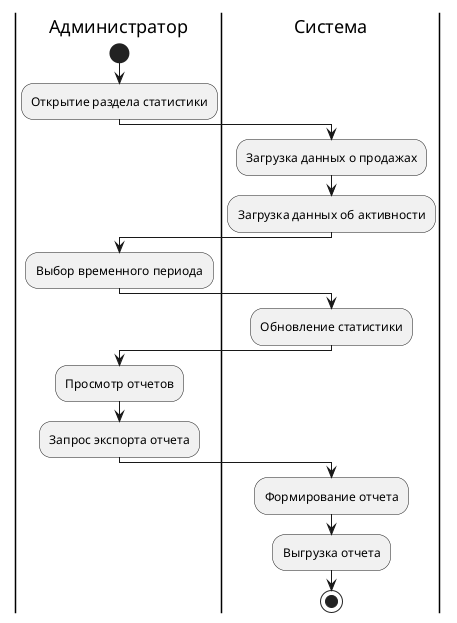 @startuml
|Администратор|
start
:Открытие раздела статистики;

|Система|
:Загрузка данных о продажах;
:Загрузка данных об активности;

|Администратор|
:Выбор временного периода;

|Система|
:Обновление статистики;

|Администратор|
:Просмотр отчетов;

|Администратор|
:Запрос экспорта отчета;

|Система|
:Формирование отчета;
:Выгрузка отчета;

stop
@enduml
